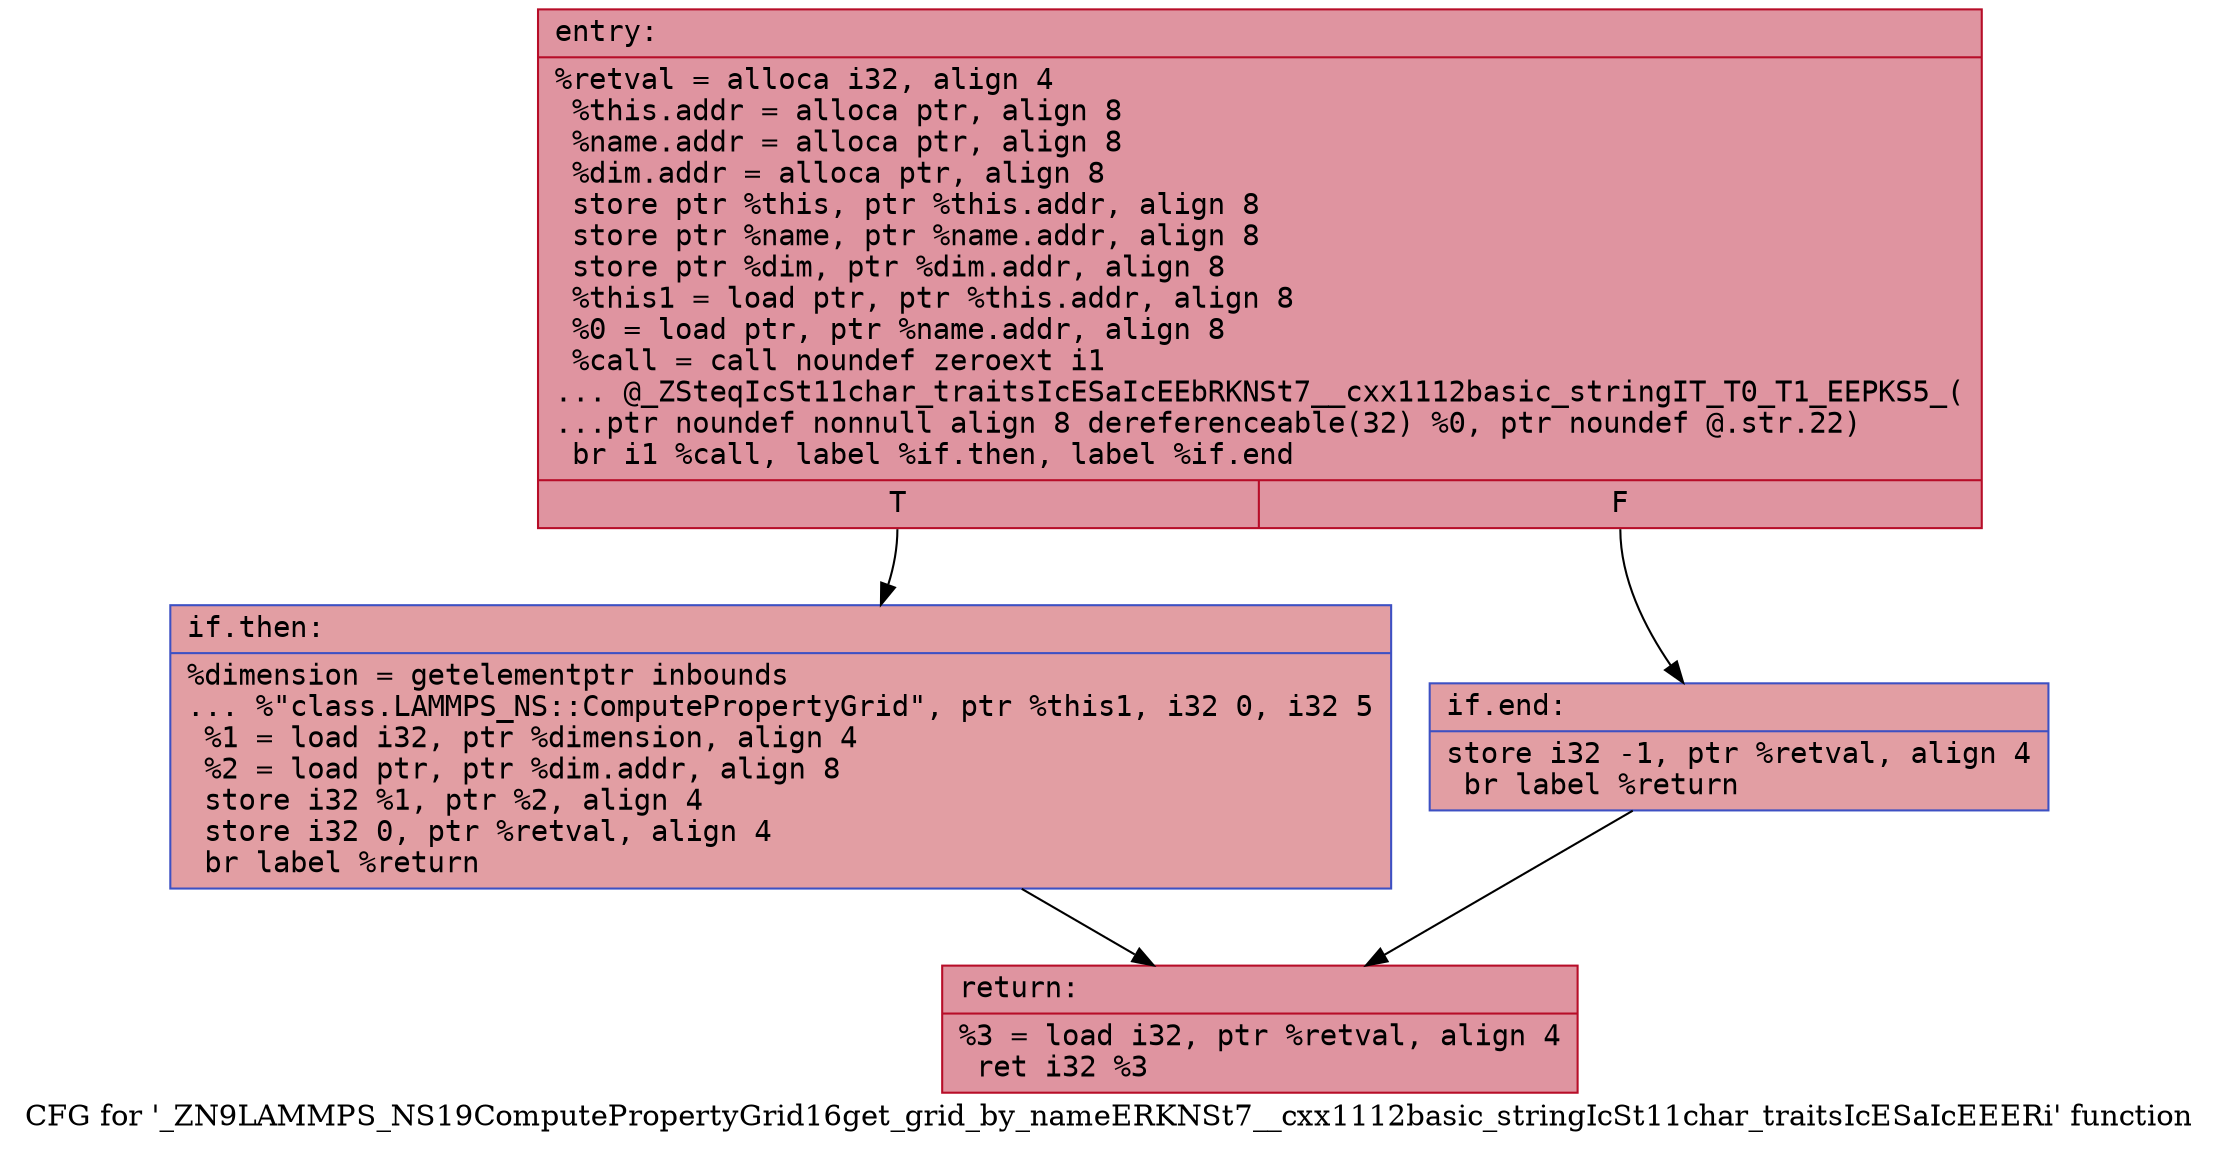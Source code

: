 digraph "CFG for '_ZN9LAMMPS_NS19ComputePropertyGrid16get_grid_by_nameERKNSt7__cxx1112basic_stringIcSt11char_traitsIcESaIcEEERi' function" {
	label="CFG for '_ZN9LAMMPS_NS19ComputePropertyGrid16get_grid_by_nameERKNSt7__cxx1112basic_stringIcSt11char_traitsIcESaIcEEERi' function";

	Node0x559142c4caa0 [shape=record,color="#b70d28ff", style=filled, fillcolor="#b70d2870" fontname="Courier",label="{entry:\l|  %retval = alloca i32, align 4\l  %this.addr = alloca ptr, align 8\l  %name.addr = alloca ptr, align 8\l  %dim.addr = alloca ptr, align 8\l  store ptr %this, ptr %this.addr, align 8\l  store ptr %name, ptr %name.addr, align 8\l  store ptr %dim, ptr %dim.addr, align 8\l  %this1 = load ptr, ptr %this.addr, align 8\l  %0 = load ptr, ptr %name.addr, align 8\l  %call = call noundef zeroext i1\l... @_ZSteqIcSt11char_traitsIcESaIcEEbRKNSt7__cxx1112basic_stringIT_T0_T1_EEPKS5_(\l...ptr noundef nonnull align 8 dereferenceable(32) %0, ptr noundef @.str.22)\l  br i1 %call, label %if.then, label %if.end\l|{<s0>T|<s1>F}}"];
	Node0x559142c4caa0:s0 -> Node0x559142c4d140[tooltip="entry -> if.then\nProbability 50.00%" ];
	Node0x559142c4caa0:s1 -> Node0x559142c4d190[tooltip="entry -> if.end\nProbability 50.00%" ];
	Node0x559142c4d140 [shape=record,color="#3d50c3ff", style=filled, fillcolor="#be242e70" fontname="Courier",label="{if.then:\l|  %dimension = getelementptr inbounds\l... %\"class.LAMMPS_NS::ComputePropertyGrid\", ptr %this1, i32 0, i32 5\l  %1 = load i32, ptr %dimension, align 4\l  %2 = load ptr, ptr %dim.addr, align 8\l  store i32 %1, ptr %2, align 4\l  store i32 0, ptr %retval, align 4\l  br label %return\l}"];
	Node0x559142c4d140 -> Node0x559142c4d780[tooltip="if.then -> return\nProbability 100.00%" ];
	Node0x559142c4d190 [shape=record,color="#3d50c3ff", style=filled, fillcolor="#be242e70" fontname="Courier",label="{if.end:\l|  store i32 -1, ptr %retval, align 4\l  br label %return\l}"];
	Node0x559142c4d190 -> Node0x559142c4d780[tooltip="if.end -> return\nProbability 100.00%" ];
	Node0x559142c4d780 [shape=record,color="#b70d28ff", style=filled, fillcolor="#b70d2870" fontname="Courier",label="{return:\l|  %3 = load i32, ptr %retval, align 4\l  ret i32 %3\l}"];
}
